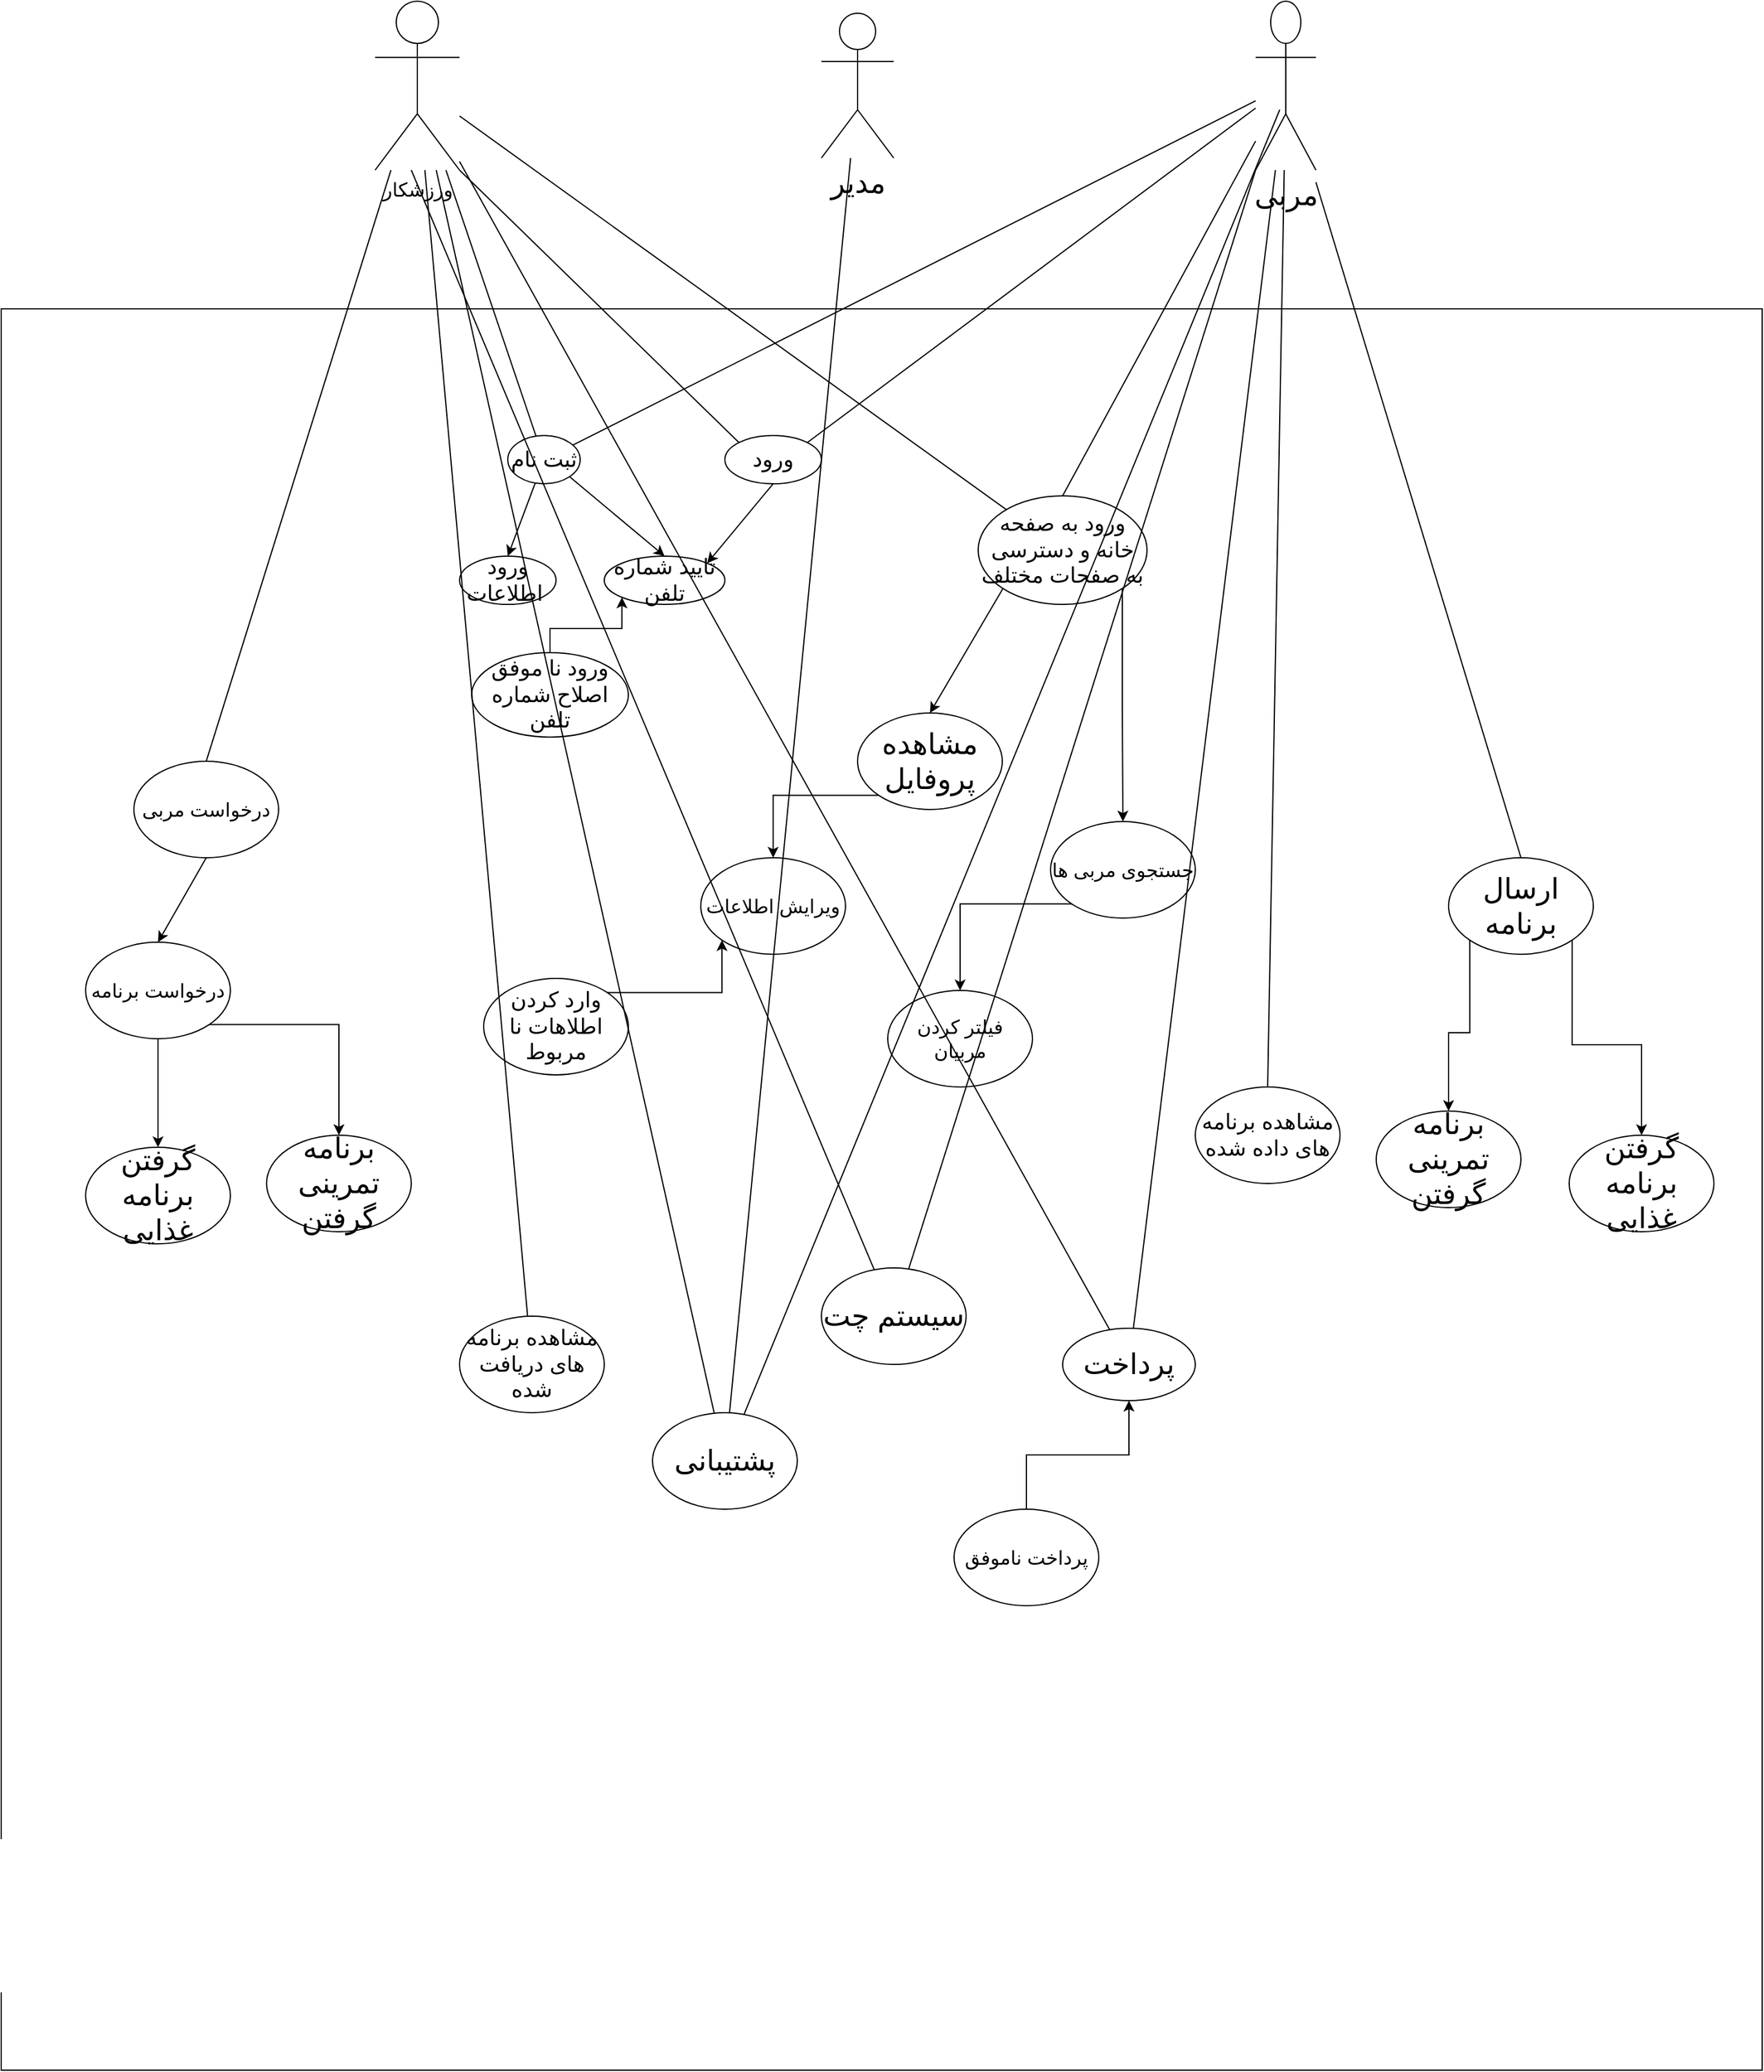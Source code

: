 <mxfile version="12.1.9" type="device" pages="1"><diagram id="gRyEUZcvLZxOhSxeW6BI" name="Page-1"><mxGraphModel dx="2930" dy="1120" grid="1" gridSize="10" guides="1" tooltips="1" connect="1" arrows="1" fold="1" page="1" pageScale="1" pageWidth="850" pageHeight="1100" math="0" shadow="0"><root><mxCell id="0"/><mxCell id="1" parent="0"/><mxCell id="wVtc7gsRaQQJsOWC-e6A-9" value="&lt;font size=&quot;3&quot;&gt;ورزشکار&lt;/font&gt;" style="shape=umlActor;verticalLabelPosition=bottom;labelBackgroundColor=#ffffff;verticalAlign=top;html=1;outlineConnect=0;" vertex="1" parent="1"><mxGeometry x="30" y="30" width="70" height="140" as="geometry"/></mxCell><mxCell id="wVtc7gsRaQQJsOWC-e6A-10" value="&lt;font style=&quot;font-size: 24px&quot;&gt;مربی&lt;/font&gt;" style="shape=umlActor;verticalLabelPosition=bottom;labelBackgroundColor=#ffffff;verticalAlign=top;html=1;outlineConnect=0;" vertex="1" parent="1"><mxGeometry x="760" y="30" width="50" height="140" as="geometry"/></mxCell><mxCell id="wVtc7gsRaQQJsOWC-e6A-11" value="&lt;font style=&quot;font-size: 24px&quot;&gt;مدیر&lt;/font&gt;" style="shape=umlActor;verticalLabelPosition=bottom;labelBackgroundColor=#ffffff;verticalAlign=top;html=1;outlineConnect=0;" vertex="1" parent="1"><mxGeometry x="400" y="40" width="60" height="120" as="geometry"/></mxCell><mxCell id="wVtc7gsRaQQJsOWC-e6A-13" value="" style="whiteSpace=wrap;html=1;aspect=fixed;" vertex="1" parent="1"><mxGeometry x="-280" y="285" width="1460" height="1460" as="geometry"/></mxCell><mxCell id="wVtc7gsRaQQJsOWC-e6A-16" value="&lt;font style=&quot;font-size: 18px&quot;&gt;ثبت نام&lt;/font&gt;" style="ellipse;whiteSpace=wrap;html=1;" vertex="1" parent="1"><mxGeometry x="140" y="390" width="60" height="40" as="geometry"/></mxCell><mxCell id="wVtc7gsRaQQJsOWC-e6A-17" value="" style="endArrow=none;html=1;" edge="1" parent="1" source="wVtc7gsRaQQJsOWC-e6A-9" target="wVtc7gsRaQQJsOWC-e6A-16"><mxGeometry width="50" height="50" relative="1" as="geometry"><mxPoint x="30" y="1120" as="sourcePoint"/><mxPoint x="80" y="1070" as="targetPoint"/></mxGeometry></mxCell><mxCell id="wVtc7gsRaQQJsOWC-e6A-18" value="" style="endArrow=none;html=1;" edge="1" parent="1" source="wVtc7gsRaQQJsOWC-e6A-10" target="wVtc7gsRaQQJsOWC-e6A-16"><mxGeometry width="50" height="50" relative="1" as="geometry"><mxPoint x="30" y="1120" as="sourcePoint"/><mxPoint x="80" y="1070" as="targetPoint"/></mxGeometry></mxCell><mxCell id="wVtc7gsRaQQJsOWC-e6A-19" value="" style="endArrow=classic;html=1;entryX=0.5;entryY=0;entryDx=0;entryDy=0;" edge="1" parent="1" source="wVtc7gsRaQQJsOWC-e6A-16" target="wVtc7gsRaQQJsOWC-e6A-20"><mxGeometry width="50" height="50" relative="1" as="geometry"><mxPoint x="30" y="1120" as="sourcePoint"/><mxPoint x="150" y="540" as="targetPoint"/></mxGeometry></mxCell><mxCell id="wVtc7gsRaQQJsOWC-e6A-20" value="&lt;font style=&quot;font-size: 18px&quot;&gt;ورود اطلاعات&amp;nbsp;&lt;/font&gt;" style="ellipse;whiteSpace=wrap;html=1;" vertex="1" parent="1"><mxGeometry x="100" y="490" width="80" height="40" as="geometry"/></mxCell><mxCell id="wVtc7gsRaQQJsOWC-e6A-33" style="edgeStyle=orthogonalEdgeStyle;rounded=0;orthogonalLoop=1;jettySize=auto;html=1;exitX=0.5;exitY=0;exitDx=0;exitDy=0;entryX=0;entryY=1;entryDx=0;entryDy=0;" edge="1" parent="1" source="wVtc7gsRaQQJsOWC-e6A-30" target="wVtc7gsRaQQJsOWC-e6A-21"><mxGeometry relative="1" as="geometry"/></mxCell><mxCell id="wVtc7gsRaQQJsOWC-e6A-21" value="&lt;font style=&quot;font-size: 18px&quot;&gt;تایید شماره تلفن&lt;/font&gt;" style="ellipse;whiteSpace=wrap;html=1;" vertex="1" parent="1"><mxGeometry x="220" y="490" width="100" height="40" as="geometry"/></mxCell><mxCell id="wVtc7gsRaQQJsOWC-e6A-22" value="" style="endArrow=classic;html=1;exitX=1;exitY=1;exitDx=0;exitDy=0;entryX=0.5;entryY=0;entryDx=0;entryDy=0;" edge="1" parent="1" source="wVtc7gsRaQQJsOWC-e6A-16" target="wVtc7gsRaQQJsOWC-e6A-21"><mxGeometry width="50" height="50" relative="1" as="geometry"><mxPoint x="30" y="1120" as="sourcePoint"/><mxPoint x="80" y="1070" as="targetPoint"/></mxGeometry></mxCell><mxCell id="wVtc7gsRaQQJsOWC-e6A-23" value="&lt;font style=&quot;font-size: 18px&quot;&gt;ورود&lt;/font&gt;" style="ellipse;whiteSpace=wrap;html=1;" vertex="1" parent="1"><mxGeometry x="320" y="390" width="80" height="40" as="geometry"/></mxCell><mxCell id="wVtc7gsRaQQJsOWC-e6A-24" value="" style="endArrow=classic;html=1;exitX=0.5;exitY=1;exitDx=0;exitDy=0;entryX=1;entryY=0;entryDx=0;entryDy=0;" edge="1" parent="1" source="wVtc7gsRaQQJsOWC-e6A-23" target="wVtc7gsRaQQJsOWC-e6A-21"><mxGeometry width="50" height="50" relative="1" as="geometry"><mxPoint x="30" y="1120" as="sourcePoint"/><mxPoint x="80" y="1070" as="targetPoint"/></mxGeometry></mxCell><mxCell id="wVtc7gsRaQQJsOWC-e6A-27" value="" style="endArrow=none;html=1;exitX=1;exitY=1;exitDx=0;exitDy=0;exitPerimeter=0;entryX=0;entryY=0;entryDx=0;entryDy=0;" edge="1" parent="1" source="wVtc7gsRaQQJsOWC-e6A-9" target="wVtc7gsRaQQJsOWC-e6A-23"><mxGeometry width="50" height="50" relative="1" as="geometry"><mxPoint x="200" y="230" as="sourcePoint"/><mxPoint x="250" y="180" as="targetPoint"/></mxGeometry></mxCell><mxCell id="wVtc7gsRaQQJsOWC-e6A-28" value="" style="endArrow=none;html=1;exitX=1;exitY=0;exitDx=0;exitDy=0;" edge="1" parent="1" source="wVtc7gsRaQQJsOWC-e6A-23" target="wVtc7gsRaQQJsOWC-e6A-10"><mxGeometry width="50" height="50" relative="1" as="geometry"><mxPoint x="630" y="280" as="sourcePoint"/><mxPoint x="680" y="230" as="targetPoint"/></mxGeometry></mxCell><mxCell id="wVtc7gsRaQQJsOWC-e6A-30" value="&lt;font style=&quot;font-size: 18px&quot;&gt;ورود نا موفق اصلاح شماره تلفن&lt;/font&gt;" style="ellipse;whiteSpace=wrap;html=1;" vertex="1" parent="1"><mxGeometry x="110" y="570" width="130" height="70" as="geometry"/></mxCell><mxCell id="wVtc7gsRaQQJsOWC-e6A-46" style="edgeStyle=orthogonalEdgeStyle;rounded=0;orthogonalLoop=1;jettySize=auto;html=1;exitX=1;exitY=1;exitDx=0;exitDy=0;entryX=0.5;entryY=0;entryDx=0;entryDy=0;" edge="1" parent="1" source="wVtc7gsRaQQJsOWC-e6A-36" target="wVtc7gsRaQQJsOWC-e6A-45"><mxGeometry relative="1" as="geometry"/></mxCell><mxCell id="wVtc7gsRaQQJsOWC-e6A-36" value="&lt;span style=&quot;font-size: 18px&quot;&gt;ورود به صفحه خانه و دسترسی به صفحات مختلف&lt;/span&gt;" style="ellipse;whiteSpace=wrap;html=1;" vertex="1" parent="1"><mxGeometry x="530" y="440" width="140" height="90" as="geometry"/></mxCell><mxCell id="wVtc7gsRaQQJsOWC-e6A-41" style="edgeStyle=orthogonalEdgeStyle;rounded=0;orthogonalLoop=1;jettySize=auto;html=1;exitX=0;exitY=1;exitDx=0;exitDy=0;entryX=0.5;entryY=0;entryDx=0;entryDy=0;" edge="1" parent="1" source="wVtc7gsRaQQJsOWC-e6A-37" target="wVtc7gsRaQQJsOWC-e6A-40"><mxGeometry relative="1" as="geometry"/></mxCell><mxCell id="wVtc7gsRaQQJsOWC-e6A-37" value="&lt;font style=&quot;font-size: 24px&quot;&gt;مشاهده پروفایل&lt;/font&gt;" style="ellipse;whiteSpace=wrap;html=1;" vertex="1" parent="1"><mxGeometry x="430" y="620" width="120" height="80" as="geometry"/></mxCell><mxCell id="wVtc7gsRaQQJsOWC-e6A-39" value="" style="endArrow=classic;html=1;exitX=0;exitY=1;exitDx=0;exitDy=0;entryX=0.5;entryY=0;entryDx=0;entryDy=0;" edge="1" parent="1" source="wVtc7gsRaQQJsOWC-e6A-36" target="wVtc7gsRaQQJsOWC-e6A-37"><mxGeometry width="50" height="50" relative="1" as="geometry"><mxPoint x="660" y="610" as="sourcePoint"/><mxPoint x="710" y="560" as="targetPoint"/></mxGeometry></mxCell><mxCell id="wVtc7gsRaQQJsOWC-e6A-40" value="&lt;font size=&quot;3&quot;&gt;ویرایش اطلاعات&lt;/font&gt;" style="ellipse;whiteSpace=wrap;html=1;" vertex="1" parent="1"><mxGeometry x="300" y="740" width="120" height="80" as="geometry"/></mxCell><mxCell id="wVtc7gsRaQQJsOWC-e6A-43" style="edgeStyle=orthogonalEdgeStyle;rounded=0;orthogonalLoop=1;jettySize=auto;html=1;exitX=1;exitY=0;exitDx=0;exitDy=0;entryX=0;entryY=1;entryDx=0;entryDy=0;" edge="1" parent="1" source="wVtc7gsRaQQJsOWC-e6A-42" target="wVtc7gsRaQQJsOWC-e6A-40"><mxGeometry relative="1" as="geometry"/></mxCell><mxCell id="wVtc7gsRaQQJsOWC-e6A-42" value="&lt;font style=&quot;font-size: 18px&quot;&gt;وارد کردن اطلاهات نا مربوط&lt;/font&gt;" style="ellipse;whiteSpace=wrap;html=1;" vertex="1" parent="1"><mxGeometry x="120" y="840" width="120" height="80" as="geometry"/></mxCell><mxCell id="wVtc7gsRaQQJsOWC-e6A-48" style="edgeStyle=orthogonalEdgeStyle;rounded=0;orthogonalLoop=1;jettySize=auto;html=1;exitX=0;exitY=1;exitDx=0;exitDy=0;entryX=0.5;entryY=0;entryDx=0;entryDy=0;" edge="1" parent="1" source="wVtc7gsRaQQJsOWC-e6A-45" target="wVtc7gsRaQQJsOWC-e6A-47"><mxGeometry relative="1" as="geometry"/></mxCell><mxCell id="wVtc7gsRaQQJsOWC-e6A-45" value="&lt;font size=&quot;3&quot;&gt;جستجوی مربی ها&lt;/font&gt;" style="ellipse;whiteSpace=wrap;html=1;" vertex="1" parent="1"><mxGeometry x="590" y="710" width="120" height="80" as="geometry"/></mxCell><mxCell id="wVtc7gsRaQQJsOWC-e6A-47" value="&lt;font size=&quot;3&quot;&gt;فیلتر کردن مربیان&lt;/font&gt;" style="ellipse;whiteSpace=wrap;html=1;" vertex="1" parent="1"><mxGeometry x="455" y="850" width="120" height="80" as="geometry"/></mxCell><mxCell id="wVtc7gsRaQQJsOWC-e6A-51" value="&lt;font size=&quot;3&quot;&gt;درخواست مربی&lt;/font&gt;" style="ellipse;whiteSpace=wrap;html=1;" vertex="1" parent="1"><mxGeometry x="-170" y="660" width="120" height="80" as="geometry"/></mxCell><mxCell id="wVtc7gsRaQQJsOWC-e6A-54" value="" style="endArrow=classic;html=1;exitX=0.5;exitY=1;exitDx=0;exitDy=0;entryX=0.5;entryY=0;entryDx=0;entryDy=0;" edge="1" parent="1" source="wVtc7gsRaQQJsOWC-e6A-51" target="wVtc7gsRaQQJsOWC-e6A-55"><mxGeometry width="50" height="50" relative="1" as="geometry"><mxPoint x="-130" y="870" as="sourcePoint"/><mxPoint x="-80" y="810" as="targetPoint"/></mxGeometry></mxCell><mxCell id="wVtc7gsRaQQJsOWC-e6A-62" style="edgeStyle=orthogonalEdgeStyle;rounded=0;orthogonalLoop=1;jettySize=auto;html=1;exitX=0.5;exitY=1;exitDx=0;exitDy=0;entryX=0.5;entryY=0;entryDx=0;entryDy=0;" edge="1" parent="1" source="wVtc7gsRaQQJsOWC-e6A-55" target="wVtc7gsRaQQJsOWC-e6A-60"><mxGeometry relative="1" as="geometry"/></mxCell><mxCell id="wVtc7gsRaQQJsOWC-e6A-63" style="edgeStyle=orthogonalEdgeStyle;rounded=0;orthogonalLoop=1;jettySize=auto;html=1;exitX=1;exitY=1;exitDx=0;exitDy=0;entryX=0.5;entryY=0;entryDx=0;entryDy=0;" edge="1" parent="1" source="wVtc7gsRaQQJsOWC-e6A-55" target="wVtc7gsRaQQJsOWC-e6A-61"><mxGeometry relative="1" as="geometry"/></mxCell><mxCell id="wVtc7gsRaQQJsOWC-e6A-55" value="&lt;font size=&quot;3&quot;&gt;درخواست برنامه&lt;/font&gt;" style="ellipse;whiteSpace=wrap;html=1;" vertex="1" parent="1"><mxGeometry x="-210" y="810" width="120" height="80" as="geometry"/></mxCell><mxCell id="wVtc7gsRaQQJsOWC-e6A-57" value="" style="endArrow=none;html=1;exitX=0.5;exitY=0;exitDx=0;exitDy=0;" edge="1" parent="1" source="wVtc7gsRaQQJsOWC-e6A-51" target="wVtc7gsRaQQJsOWC-e6A-9"><mxGeometry width="50" height="50" relative="1" as="geometry"><mxPoint x="-70" y="530" as="sourcePoint"/><mxPoint x="-20" y="480" as="targetPoint"/></mxGeometry></mxCell><mxCell id="wVtc7gsRaQQJsOWC-e6A-58" value="" style="endArrow=none;html=1;exitX=0.5;exitY=0;exitDx=0;exitDy=0;" edge="1" parent="1" source="wVtc7gsRaQQJsOWC-e6A-36" target="wVtc7gsRaQQJsOWC-e6A-10"><mxGeometry width="50" height="50" relative="1" as="geometry"><mxPoint x="620" y="400" as="sourcePoint"/><mxPoint x="670" y="350" as="targetPoint"/></mxGeometry></mxCell><mxCell id="wVtc7gsRaQQJsOWC-e6A-59" value="" style="endArrow=none;html=1;" edge="1" parent="1" source="wVtc7gsRaQQJsOWC-e6A-36" target="wVtc7gsRaQQJsOWC-e6A-9"><mxGeometry width="50" height="50" relative="1" as="geometry"><mxPoint x="510" y="440" as="sourcePoint"/><mxPoint x="560" y="390" as="targetPoint"/></mxGeometry></mxCell><mxCell id="wVtc7gsRaQQJsOWC-e6A-60" value="&lt;font style=&quot;font-size: 24px&quot;&gt;گرفتن برنامه غذایی&lt;/font&gt;" style="ellipse;whiteSpace=wrap;html=1;" vertex="1" parent="1"><mxGeometry x="-210" y="980" width="120" height="80" as="geometry"/></mxCell><mxCell id="wVtc7gsRaQQJsOWC-e6A-61" value="&lt;font style=&quot;font-size: 24px&quot;&gt;برنامه تمرینی&lt;br&gt;گرفتن&lt;br&gt;&lt;/font&gt;" style="ellipse;whiteSpace=wrap;html=1;" vertex="1" parent="1"><mxGeometry x="-60" y="970" width="120" height="80" as="geometry"/></mxCell><mxCell id="wVtc7gsRaQQJsOWC-e6A-64" value="&lt;font style=&quot;font-size: 18px&quot;&gt;مشاهده برنامه های دریافت شده&lt;/font&gt;" style="ellipse;whiteSpace=wrap;html=1;" vertex="1" parent="1"><mxGeometry x="100" y="1120" width="120" height="80" as="geometry"/></mxCell><mxCell id="wVtc7gsRaQQJsOWC-e6A-65" value="" style="endArrow=none;html=1;" edge="1" parent="1" source="wVtc7gsRaQQJsOWC-e6A-64" target="wVtc7gsRaQQJsOWC-e6A-9"><mxGeometry width="50" height="50" relative="1" as="geometry"><mxPoint y="650" as="sourcePoint"/><mxPoint x="50" y="600" as="targetPoint"/></mxGeometry></mxCell><mxCell id="wVtc7gsRaQQJsOWC-e6A-66" value="&lt;font style=&quot;font-size: 18px&quot;&gt;مشاهده برنامه های داده شده&lt;/font&gt;" style="ellipse;whiteSpace=wrap;html=1;" vertex="1" parent="1"><mxGeometry x="710" y="930" width="120" height="80" as="geometry"/></mxCell><mxCell id="wVtc7gsRaQQJsOWC-e6A-67" value="" style="endArrow=none;html=1;exitX=0.5;exitY=0;exitDx=0;exitDy=0;" edge="1" parent="1" source="wVtc7gsRaQQJsOWC-e6A-66" target="wVtc7gsRaQQJsOWC-e6A-10"><mxGeometry width="50" height="50" relative="1" as="geometry"><mxPoint x="770" y="740" as="sourcePoint"/><mxPoint x="820" y="690" as="targetPoint"/></mxGeometry></mxCell><mxCell id="wVtc7gsRaQQJsOWC-e6A-73" style="edgeStyle=orthogonalEdgeStyle;rounded=0;orthogonalLoop=1;jettySize=auto;html=1;exitX=0;exitY=1;exitDx=0;exitDy=0;entryX=0.5;entryY=0;entryDx=0;entryDy=0;" edge="1" parent="1" source="wVtc7gsRaQQJsOWC-e6A-68" target="wVtc7gsRaQQJsOWC-e6A-70"><mxGeometry relative="1" as="geometry"/></mxCell><mxCell id="wVtc7gsRaQQJsOWC-e6A-74" style="edgeStyle=orthogonalEdgeStyle;rounded=0;orthogonalLoop=1;jettySize=auto;html=1;exitX=1;exitY=1;exitDx=0;exitDy=0;entryX=0.5;entryY=0;entryDx=0;entryDy=0;" edge="1" parent="1" source="wVtc7gsRaQQJsOWC-e6A-68" target="wVtc7gsRaQQJsOWC-e6A-71"><mxGeometry relative="1" as="geometry"/></mxCell><mxCell id="wVtc7gsRaQQJsOWC-e6A-68" value="&lt;font style=&quot;font-size: 24px&quot;&gt;ارسال برنامه&lt;/font&gt;" style="ellipse;whiteSpace=wrap;html=1;" vertex="1" parent="1"><mxGeometry x="920" y="740" width="120" height="80" as="geometry"/></mxCell><mxCell id="wVtc7gsRaQQJsOWC-e6A-69" value="" style="endArrow=none;html=1;entryX=0.5;entryY=0;entryDx=0;entryDy=0;" edge="1" parent="1" target="wVtc7gsRaQQJsOWC-e6A-68"><mxGeometry width="50" height="50" relative="1" as="geometry"><mxPoint x="810" y="180" as="sourcePoint"/><mxPoint x="990" y="430" as="targetPoint"/></mxGeometry></mxCell><mxCell id="wVtc7gsRaQQJsOWC-e6A-70" value="&lt;span style=&quot;font-size: 24px&quot;&gt;برنامه تمرینی&lt;/span&gt;&lt;br style=&quot;font-size: 24px&quot;&gt;&lt;span style=&quot;font-size: 24px&quot;&gt;گرفتن&lt;/span&gt;" style="ellipse;whiteSpace=wrap;html=1;" vertex="1" parent="1"><mxGeometry x="860" y="950" width="120" height="80" as="geometry"/></mxCell><mxCell id="wVtc7gsRaQQJsOWC-e6A-71" value="&lt;span style=&quot;font-size: 24px&quot;&gt;گرفتن برنامه غذایی&lt;/span&gt;" style="ellipse;whiteSpace=wrap;html=1;" vertex="1" parent="1"><mxGeometry x="1020" y="970" width="120" height="80" as="geometry"/></mxCell><mxCell id="wVtc7gsRaQQJsOWC-e6A-75" value="&lt;font style=&quot;font-size: 24px&quot;&gt;سیستم چت&lt;/font&gt;" style="ellipse;whiteSpace=wrap;html=1;" vertex="1" parent="1"><mxGeometry x="400" y="1080" width="120" height="80" as="geometry"/></mxCell><mxCell id="wVtc7gsRaQQJsOWC-e6A-76" value="" style="endArrow=none;html=1;entryX=0;entryY=1;entryDx=0;entryDy=0;entryPerimeter=0;" edge="1" parent="1" source="wVtc7gsRaQQJsOWC-e6A-75" target="wVtc7gsRaQQJsOWC-e6A-10"><mxGeometry width="50" height="50" relative="1" as="geometry"><mxPoint x="690" y="460" as="sourcePoint"/><mxPoint x="740" y="410" as="targetPoint"/></mxGeometry></mxCell><mxCell id="wVtc7gsRaQQJsOWC-e6A-77" value="" style="endArrow=none;html=1;" edge="1" parent="1" source="wVtc7gsRaQQJsOWC-e6A-75"><mxGeometry width="50" height="50" relative="1" as="geometry"><mxPoint x="-20" y="490" as="sourcePoint"/><mxPoint x="60" y="170" as="targetPoint"/></mxGeometry></mxCell><mxCell id="wVtc7gsRaQQJsOWC-e6A-78" value="&lt;font style=&quot;font-size: 24px&quot;&gt;پرداخت&lt;/font&gt;" style="ellipse;whiteSpace=wrap;html=1;" vertex="1" parent="1"><mxGeometry x="600" y="1130" width="110" height="60" as="geometry"/></mxCell><mxCell id="wVtc7gsRaQQJsOWC-e6A-79" value="" style="endArrow=none;html=1;" edge="1" parent="1" source="wVtc7gsRaQQJsOWC-e6A-78" target="wVtc7gsRaQQJsOWC-e6A-10"><mxGeometry width="50" height="50" relative="1" as="geometry"><mxPoint x="590" y="1170" as="sourcePoint"/><mxPoint x="640" y="1120" as="targetPoint"/></mxGeometry></mxCell><mxCell id="wVtc7gsRaQQJsOWC-e6A-80" value="" style="endArrow=none;html=1;" edge="1" parent="1" source="wVtc7gsRaQQJsOWC-e6A-78" target="wVtc7gsRaQQJsOWC-e6A-9"><mxGeometry width="50" height="50" relative="1" as="geometry"><mxPoint x="250" y="1140" as="sourcePoint"/><mxPoint x="300" y="1090" as="targetPoint"/></mxGeometry></mxCell><mxCell id="wVtc7gsRaQQJsOWC-e6A-81" value="&lt;font style=&quot;font-size: 24px&quot;&gt;پشتیبانی&lt;/font&gt;" style="ellipse;whiteSpace=wrap;html=1;" vertex="1" parent="1"><mxGeometry x="260" y="1200" width="120" height="80" as="geometry"/></mxCell><mxCell id="wVtc7gsRaQQJsOWC-e6A-82" value="" style="endArrow=none;html=1;" edge="1" parent="1" source="wVtc7gsRaQQJsOWC-e6A-81" target="wVtc7gsRaQQJsOWC-e6A-11"><mxGeometry width="50" height="50" relative="1" as="geometry"><mxPoint x="380" y="560" as="sourcePoint"/><mxPoint x="430" y="510" as="targetPoint"/></mxGeometry></mxCell><mxCell id="wVtc7gsRaQQJsOWC-e6A-83" value="" style="endArrow=none;html=1;" edge="1" parent="1" source="wVtc7gsRaQQJsOWC-e6A-9" target="wVtc7gsRaQQJsOWC-e6A-81"><mxGeometry width="50" height="50" relative="1" as="geometry"><mxPoint x="60" y="1280" as="sourcePoint"/><mxPoint x="110" y="1230" as="targetPoint"/></mxGeometry></mxCell><mxCell id="wVtc7gsRaQQJsOWC-e6A-84" value="" style="endArrow=none;html=1;" edge="1" parent="1" source="wVtc7gsRaQQJsOWC-e6A-81"><mxGeometry width="50" height="50" relative="1" as="geometry"><mxPoint x="810" y="650" as="sourcePoint"/><mxPoint x="780" y="120" as="targetPoint"/></mxGeometry></mxCell><mxCell id="wVtc7gsRaQQJsOWC-e6A-86" style="edgeStyle=orthogonalEdgeStyle;rounded=0;orthogonalLoop=1;jettySize=auto;html=1;exitX=0.5;exitY=0;exitDx=0;exitDy=0;" edge="1" parent="1" source="wVtc7gsRaQQJsOWC-e6A-85" target="wVtc7gsRaQQJsOWC-e6A-78"><mxGeometry relative="1" as="geometry"/></mxCell><mxCell id="wVtc7gsRaQQJsOWC-e6A-85" value="&lt;font size=&quot;3&quot;&gt;پرداخت ناموفق&lt;/font&gt;" style="ellipse;whiteSpace=wrap;html=1;" vertex="1" parent="1"><mxGeometry x="510" y="1280" width="120" height="80" as="geometry"/></mxCell></root></mxGraphModel></diagram></mxfile>